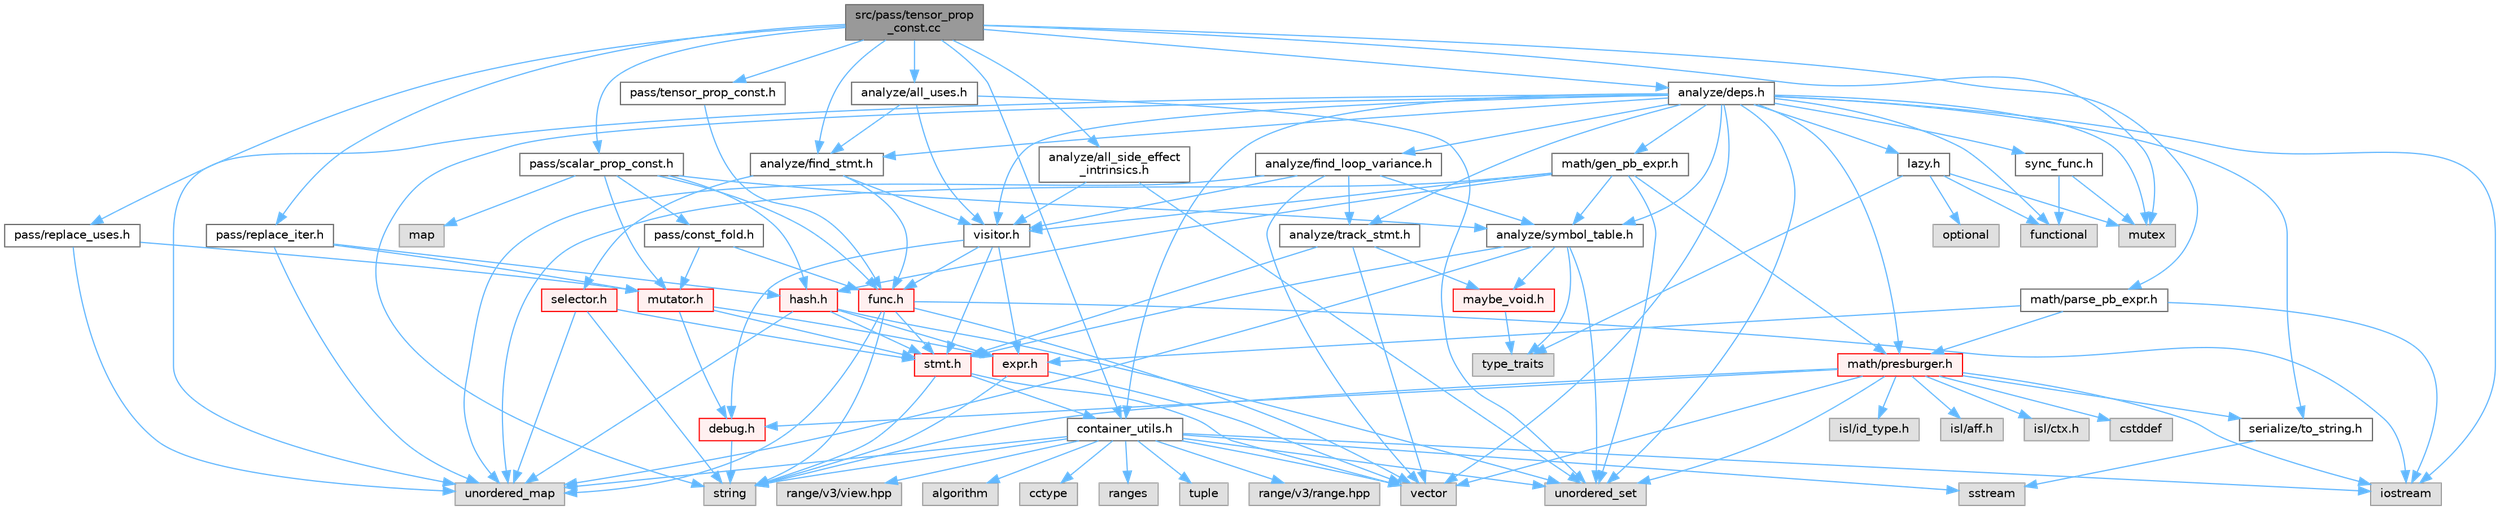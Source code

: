 digraph "src/pass/tensor_prop_const.cc"
{
 // LATEX_PDF_SIZE
  bgcolor="transparent";
  edge [fontname=Helvetica,fontsize=10,labelfontname=Helvetica,labelfontsize=10];
  node [fontname=Helvetica,fontsize=10,shape=box,height=0.2,width=0.4];
  Node1 [label="src/pass/tensor_prop\l_const.cc",height=0.2,width=0.4,color="gray40", fillcolor="grey60", style="filled", fontcolor="black",tooltip=" "];
  Node1 -> Node2 [color="steelblue1",style="solid"];
  Node2 [label="mutex",height=0.2,width=0.4,color="grey60", fillcolor="#E0E0E0", style="filled",tooltip=" "];
  Node1 -> Node3 [color="steelblue1",style="solid"];
  Node3 [label="analyze/all_side_effect\l_intrinsics.h",height=0.2,width=0.4,color="grey40", fillcolor="white", style="filled",URL="$all__side__effect__intrinsics_8h.html",tooltip=" "];
  Node3 -> Node4 [color="steelblue1",style="solid"];
  Node4 [label="unordered_set",height=0.2,width=0.4,color="grey60", fillcolor="#E0E0E0", style="filled",tooltip=" "];
  Node3 -> Node5 [color="steelblue1",style="solid"];
  Node5 [label="visitor.h",height=0.2,width=0.4,color="grey40", fillcolor="white", style="filled",URL="$visitor_8h.html",tooltip=" "];
  Node5 -> Node6 [color="steelblue1",style="solid"];
  Node6 [label="debug.h",height=0.2,width=0.4,color="red", fillcolor="#FFF0F0", style="filled",URL="$debug_8h.html",tooltip=" "];
  Node6 -> Node7 [color="steelblue1",style="solid"];
  Node7 [label="string",height=0.2,width=0.4,color="grey60", fillcolor="#E0E0E0", style="filled",tooltip=" "];
  Node5 -> Node42 [color="steelblue1",style="solid"];
  Node42 [label="expr.h",height=0.2,width=0.4,color="red", fillcolor="#FFF0F0", style="filled",URL="$expr_8h.html",tooltip=" "];
  Node42 -> Node7 [color="steelblue1",style="solid"];
  Node42 -> Node17 [color="steelblue1",style="solid"];
  Node17 [label="vector",height=0.2,width=0.4,color="grey60", fillcolor="#E0E0E0", style="filled",tooltip=" "];
  Node5 -> Node43 [color="steelblue1",style="solid"];
  Node43 [label="func.h",height=0.2,width=0.4,color="red", fillcolor="#FFF0F0", style="filled",URL="$func_8h.html",tooltip=" "];
  Node43 -> Node11 [color="steelblue1",style="solid"];
  Node11 [label="iostream",height=0.2,width=0.4,color="grey60", fillcolor="#E0E0E0", style="filled",tooltip=" "];
  Node43 -> Node7 [color="steelblue1",style="solid"];
  Node43 -> Node37 [color="steelblue1",style="solid"];
  Node37 [label="unordered_map",height=0.2,width=0.4,color="grey60", fillcolor="#E0E0E0", style="filled",tooltip=" "];
  Node43 -> Node17 [color="steelblue1",style="solid"];
  Node43 -> Node53 [color="steelblue1",style="solid"];
  Node53 [label="stmt.h",height=0.2,width=0.4,color="red", fillcolor="#FFF0F0", style="filled",URL="$stmt_8h.html",tooltip=" "];
  Node53 -> Node7 [color="steelblue1",style="solid"];
  Node53 -> Node17 [color="steelblue1",style="solid"];
  Node53 -> Node32 [color="steelblue1",style="solid"];
  Node32 [label="container_utils.h",height=0.2,width=0.4,color="grey40", fillcolor="white", style="filled",URL="$container__utils_8h.html",tooltip=" "];
  Node32 -> Node33 [color="steelblue1",style="solid"];
  Node33 [label="algorithm",height=0.2,width=0.4,color="grey60", fillcolor="#E0E0E0", style="filled",tooltip=" "];
  Node32 -> Node34 [color="steelblue1",style="solid"];
  Node34 [label="cctype",height=0.2,width=0.4,color="grey60", fillcolor="#E0E0E0", style="filled",tooltip=" "];
  Node32 -> Node11 [color="steelblue1",style="solid"];
  Node32 -> Node35 [color="steelblue1",style="solid"];
  Node35 [label="ranges",height=0.2,width=0.4,color="grey60", fillcolor="#E0E0E0", style="filled",tooltip=" "];
  Node32 -> Node26 [color="steelblue1",style="solid"];
  Node26 [label="sstream",height=0.2,width=0.4,color="grey60", fillcolor="#E0E0E0", style="filled",tooltip=" "];
  Node32 -> Node7 [color="steelblue1",style="solid"];
  Node32 -> Node36 [color="steelblue1",style="solid"];
  Node36 [label="tuple",height=0.2,width=0.4,color="grey60", fillcolor="#E0E0E0", style="filled",tooltip=" "];
  Node32 -> Node37 [color="steelblue1",style="solid"];
  Node32 -> Node4 [color="steelblue1",style="solid"];
  Node32 -> Node17 [color="steelblue1",style="solid"];
  Node32 -> Node38 [color="steelblue1",style="solid"];
  Node38 [label="range/v3/range.hpp",height=0.2,width=0.4,color="grey60", fillcolor="#E0E0E0", style="filled",tooltip=" "];
  Node32 -> Node39 [color="steelblue1",style="solid"];
  Node39 [label="range/v3/view.hpp",height=0.2,width=0.4,color="grey60", fillcolor="#E0E0E0", style="filled",tooltip=" "];
  Node5 -> Node53 [color="steelblue1",style="solid"];
  Node1 -> Node59 [color="steelblue1",style="solid"];
  Node59 [label="analyze/all_uses.h",height=0.2,width=0.4,color="grey40", fillcolor="white", style="filled",URL="$all__uses_8h.html",tooltip=" "];
  Node59 -> Node4 [color="steelblue1",style="solid"];
  Node59 -> Node60 [color="steelblue1",style="solid"];
  Node60 [label="analyze/find_stmt.h",height=0.2,width=0.4,color="grey40", fillcolor="white", style="filled",URL="$find__stmt_8h.html",tooltip=" "];
  Node60 -> Node43 [color="steelblue1",style="solid"];
  Node60 -> Node61 [color="steelblue1",style="solid"];
  Node61 [label="selector.h",height=0.2,width=0.4,color="red", fillcolor="#FFF0F0", style="filled",URL="$selector_8h.html",tooltip=" "];
  Node61 -> Node7 [color="steelblue1",style="solid"];
  Node61 -> Node37 [color="steelblue1",style="solid"];
  Node61 -> Node53 [color="steelblue1",style="solid"];
  Node60 -> Node5 [color="steelblue1",style="solid"];
  Node59 -> Node5 [color="steelblue1",style="solid"];
  Node1 -> Node62 [color="steelblue1",style="solid"];
  Node62 [label="analyze/deps.h",height=0.2,width=0.4,color="grey40", fillcolor="white", style="filled",URL="$deps_8h.html",tooltip=" "];
  Node62 -> Node10 [color="steelblue1",style="solid"];
  Node10 [label="functional",height=0.2,width=0.4,color="grey60", fillcolor="#E0E0E0", style="filled",tooltip=" "];
  Node62 -> Node11 [color="steelblue1",style="solid"];
  Node62 -> Node2 [color="steelblue1",style="solid"];
  Node62 -> Node7 [color="steelblue1",style="solid"];
  Node62 -> Node37 [color="steelblue1",style="solid"];
  Node62 -> Node4 [color="steelblue1",style="solid"];
  Node62 -> Node17 [color="steelblue1",style="solid"];
  Node62 -> Node63 [color="steelblue1",style="solid"];
  Node63 [label="analyze/find_loop_variance.h",height=0.2,width=0.4,color="grey40", fillcolor="white", style="filled",URL="$find__loop__variance_8h.html",tooltip=" "];
  Node63 -> Node37 [color="steelblue1",style="solid"];
  Node63 -> Node17 [color="steelblue1",style="solid"];
  Node63 -> Node64 [color="steelblue1",style="solid"];
  Node64 [label="analyze/symbol_table.h",height=0.2,width=0.4,color="grey40", fillcolor="white", style="filled",URL="$symbol__table_8h.html",tooltip=" "];
  Node64 -> Node21 [color="steelblue1",style="solid"];
  Node21 [label="type_traits",height=0.2,width=0.4,color="grey60", fillcolor="#E0E0E0", style="filled",tooltip=" "];
  Node64 -> Node37 [color="steelblue1",style="solid"];
  Node64 -> Node4 [color="steelblue1",style="solid"];
  Node64 -> Node65 [color="steelblue1",style="solid"];
  Node65 [label="maybe_void.h",height=0.2,width=0.4,color="red", fillcolor="#FFF0F0", style="filled",URL="$maybe__void_8h.html",tooltip=" "];
  Node65 -> Node21 [color="steelblue1",style="solid"];
  Node64 -> Node53 [color="steelblue1",style="solid"];
  Node63 -> Node66 [color="steelblue1",style="solid"];
  Node66 [label="analyze/track_stmt.h",height=0.2,width=0.4,color="grey40", fillcolor="white", style="filled",URL="$track__stmt_8h.html",tooltip=" "];
  Node66 -> Node17 [color="steelblue1",style="solid"];
  Node66 -> Node65 [color="steelblue1",style="solid"];
  Node66 -> Node53 [color="steelblue1",style="solid"];
  Node63 -> Node5 [color="steelblue1",style="solid"];
  Node62 -> Node60 [color="steelblue1",style="solid"];
  Node62 -> Node64 [color="steelblue1",style="solid"];
  Node62 -> Node66 [color="steelblue1",style="solid"];
  Node62 -> Node32 [color="steelblue1",style="solid"];
  Node62 -> Node67 [color="steelblue1",style="solid"];
  Node67 [label="lazy.h",height=0.2,width=0.4,color="grey40", fillcolor="white", style="filled",URL="$lazy_8h.html",tooltip=" "];
  Node67 -> Node10 [color="steelblue1",style="solid"];
  Node67 -> Node2 [color="steelblue1",style="solid"];
  Node67 -> Node12 [color="steelblue1",style="solid"];
  Node12 [label="optional",height=0.2,width=0.4,color="grey60", fillcolor="#E0E0E0", style="filled",tooltip=" "];
  Node67 -> Node21 [color="steelblue1",style="solid"];
  Node62 -> Node68 [color="steelblue1",style="solid"];
  Node68 [label="math/gen_pb_expr.h",height=0.2,width=0.4,color="grey40", fillcolor="white", style="filled",URL="$gen__pb__expr_8h.html",tooltip=" "];
  Node68 -> Node37 [color="steelblue1",style="solid"];
  Node68 -> Node4 [color="steelblue1",style="solid"];
  Node68 -> Node64 [color="steelblue1",style="solid"];
  Node68 -> Node69 [color="steelblue1",style="solid"];
  Node69 [label="hash.h",height=0.2,width=0.4,color="red", fillcolor="#FFF0F0", style="filled",URL="$hash_8h.html",tooltip=" "];
  Node69 -> Node37 [color="steelblue1",style="solid"];
  Node69 -> Node4 [color="steelblue1",style="solid"];
  Node69 -> Node42 [color="steelblue1",style="solid"];
  Node69 -> Node53 [color="steelblue1",style="solid"];
  Node68 -> Node70 [color="steelblue1",style="solid"];
  Node70 [label="math/presburger.h",height=0.2,width=0.4,color="red", fillcolor="#FFF0F0", style="filled",URL="$presburger_8h.html",tooltip=" "];
  Node70 -> Node71 [color="steelblue1",style="solid"];
  Node71 [label="cstddef",height=0.2,width=0.4,color="grey60", fillcolor="#E0E0E0", style="filled",tooltip=" "];
  Node70 -> Node11 [color="steelblue1",style="solid"];
  Node70 -> Node72 [color="steelblue1",style="solid"];
  Node72 [label="isl/id_type.h",height=0.2,width=0.4,color="grey60", fillcolor="#E0E0E0", style="filled",tooltip=" "];
  Node70 -> Node7 [color="steelblue1",style="solid"];
  Node70 -> Node4 [color="steelblue1",style="solid"];
  Node70 -> Node17 [color="steelblue1",style="solid"];
  Node70 -> Node73 [color="steelblue1",style="solid"];
  Node73 [label="isl/aff.h",height=0.2,width=0.4,color="grey60", fillcolor="#E0E0E0", style="filled",tooltip=" "];
  Node70 -> Node74 [color="steelblue1",style="solid"];
  Node74 [label="isl/ctx.h",height=0.2,width=0.4,color="grey60", fillcolor="#E0E0E0", style="filled",tooltip=" "];
  Node70 -> Node6 [color="steelblue1",style="solid"];
  Node70 -> Node28 [color="steelblue1",style="solid"];
  Node28 [label="serialize/to_string.h",height=0.2,width=0.4,color="grey40", fillcolor="white", style="filled",URL="$to__string_8h.html",tooltip=" "];
  Node28 -> Node26 [color="steelblue1",style="solid"];
  Node68 -> Node5 [color="steelblue1",style="solid"];
  Node62 -> Node70 [color="steelblue1",style="solid"];
  Node62 -> Node28 [color="steelblue1",style="solid"];
  Node62 -> Node87 [color="steelblue1",style="solid"];
  Node87 [label="sync_func.h",height=0.2,width=0.4,color="grey40", fillcolor="white", style="filled",URL="$sync__func_8h.html",tooltip=" "];
  Node87 -> Node10 [color="steelblue1",style="solid"];
  Node87 -> Node2 [color="steelblue1",style="solid"];
  Node62 -> Node5 [color="steelblue1",style="solid"];
  Node1 -> Node60 [color="steelblue1",style="solid"];
  Node1 -> Node32 [color="steelblue1",style="solid"];
  Node1 -> Node88 [color="steelblue1",style="solid"];
  Node88 [label="math/parse_pb_expr.h",height=0.2,width=0.4,color="grey40", fillcolor="white", style="filled",URL="$parse__pb__expr_8h.html",tooltip=" "];
  Node88 -> Node11 [color="steelblue1",style="solid"];
  Node88 -> Node42 [color="steelblue1",style="solid"];
  Node88 -> Node70 [color="steelblue1",style="solid"];
  Node1 -> Node89 [color="steelblue1",style="solid"];
  Node89 [label="pass/replace_iter.h",height=0.2,width=0.4,color="grey40", fillcolor="white", style="filled",URL="$replace__iter_8h.html",tooltip=" "];
  Node89 -> Node37 [color="steelblue1",style="solid"];
  Node89 -> Node69 [color="steelblue1",style="solid"];
  Node89 -> Node90 [color="steelblue1",style="solid"];
  Node90 [label="mutator.h",height=0.2,width=0.4,color="red", fillcolor="#FFF0F0", style="filled",URL="$mutator_8h.html",tooltip=" "];
  Node90 -> Node6 [color="steelblue1",style="solid"];
  Node90 -> Node42 [color="steelblue1",style="solid"];
  Node90 -> Node53 [color="steelblue1",style="solid"];
  Node1 -> Node91 [color="steelblue1",style="solid"];
  Node91 [label="pass/replace_uses.h",height=0.2,width=0.4,color="grey40", fillcolor="white", style="filled",URL="$replace__uses_8h.html",tooltip=" "];
  Node91 -> Node37 [color="steelblue1",style="solid"];
  Node91 -> Node90 [color="steelblue1",style="solid"];
  Node1 -> Node92 [color="steelblue1",style="solid"];
  Node92 [label="pass/scalar_prop_const.h",height=0.2,width=0.4,color="grey40", fillcolor="white", style="filled",URL="$scalar__prop__const_8h.html",tooltip=" "];
  Node92 -> Node64 [color="steelblue1",style="solid"];
  Node92 -> Node43 [color="steelblue1",style="solid"];
  Node92 -> Node69 [color="steelblue1",style="solid"];
  Node92 -> Node90 [color="steelblue1",style="solid"];
  Node92 -> Node93 [color="steelblue1",style="solid"];
  Node93 [label="pass/const_fold.h",height=0.2,width=0.4,color="grey40", fillcolor="white", style="filled",URL="$const__fold_8h.html",tooltip=" "];
  Node93 -> Node43 [color="steelblue1",style="solid"];
  Node93 -> Node90 [color="steelblue1",style="solid"];
  Node92 -> Node94 [color="steelblue1",style="solid"];
  Node94 [label="map",height=0.2,width=0.4,color="grey60", fillcolor="#E0E0E0", style="filled",tooltip=" "];
  Node1 -> Node95 [color="steelblue1",style="solid"];
  Node95 [label="pass/tensor_prop_const.h",height=0.2,width=0.4,color="grey40", fillcolor="white", style="filled",URL="$tensor__prop__const_8h.html",tooltip=" "];
  Node95 -> Node43 [color="steelblue1",style="solid"];
}
